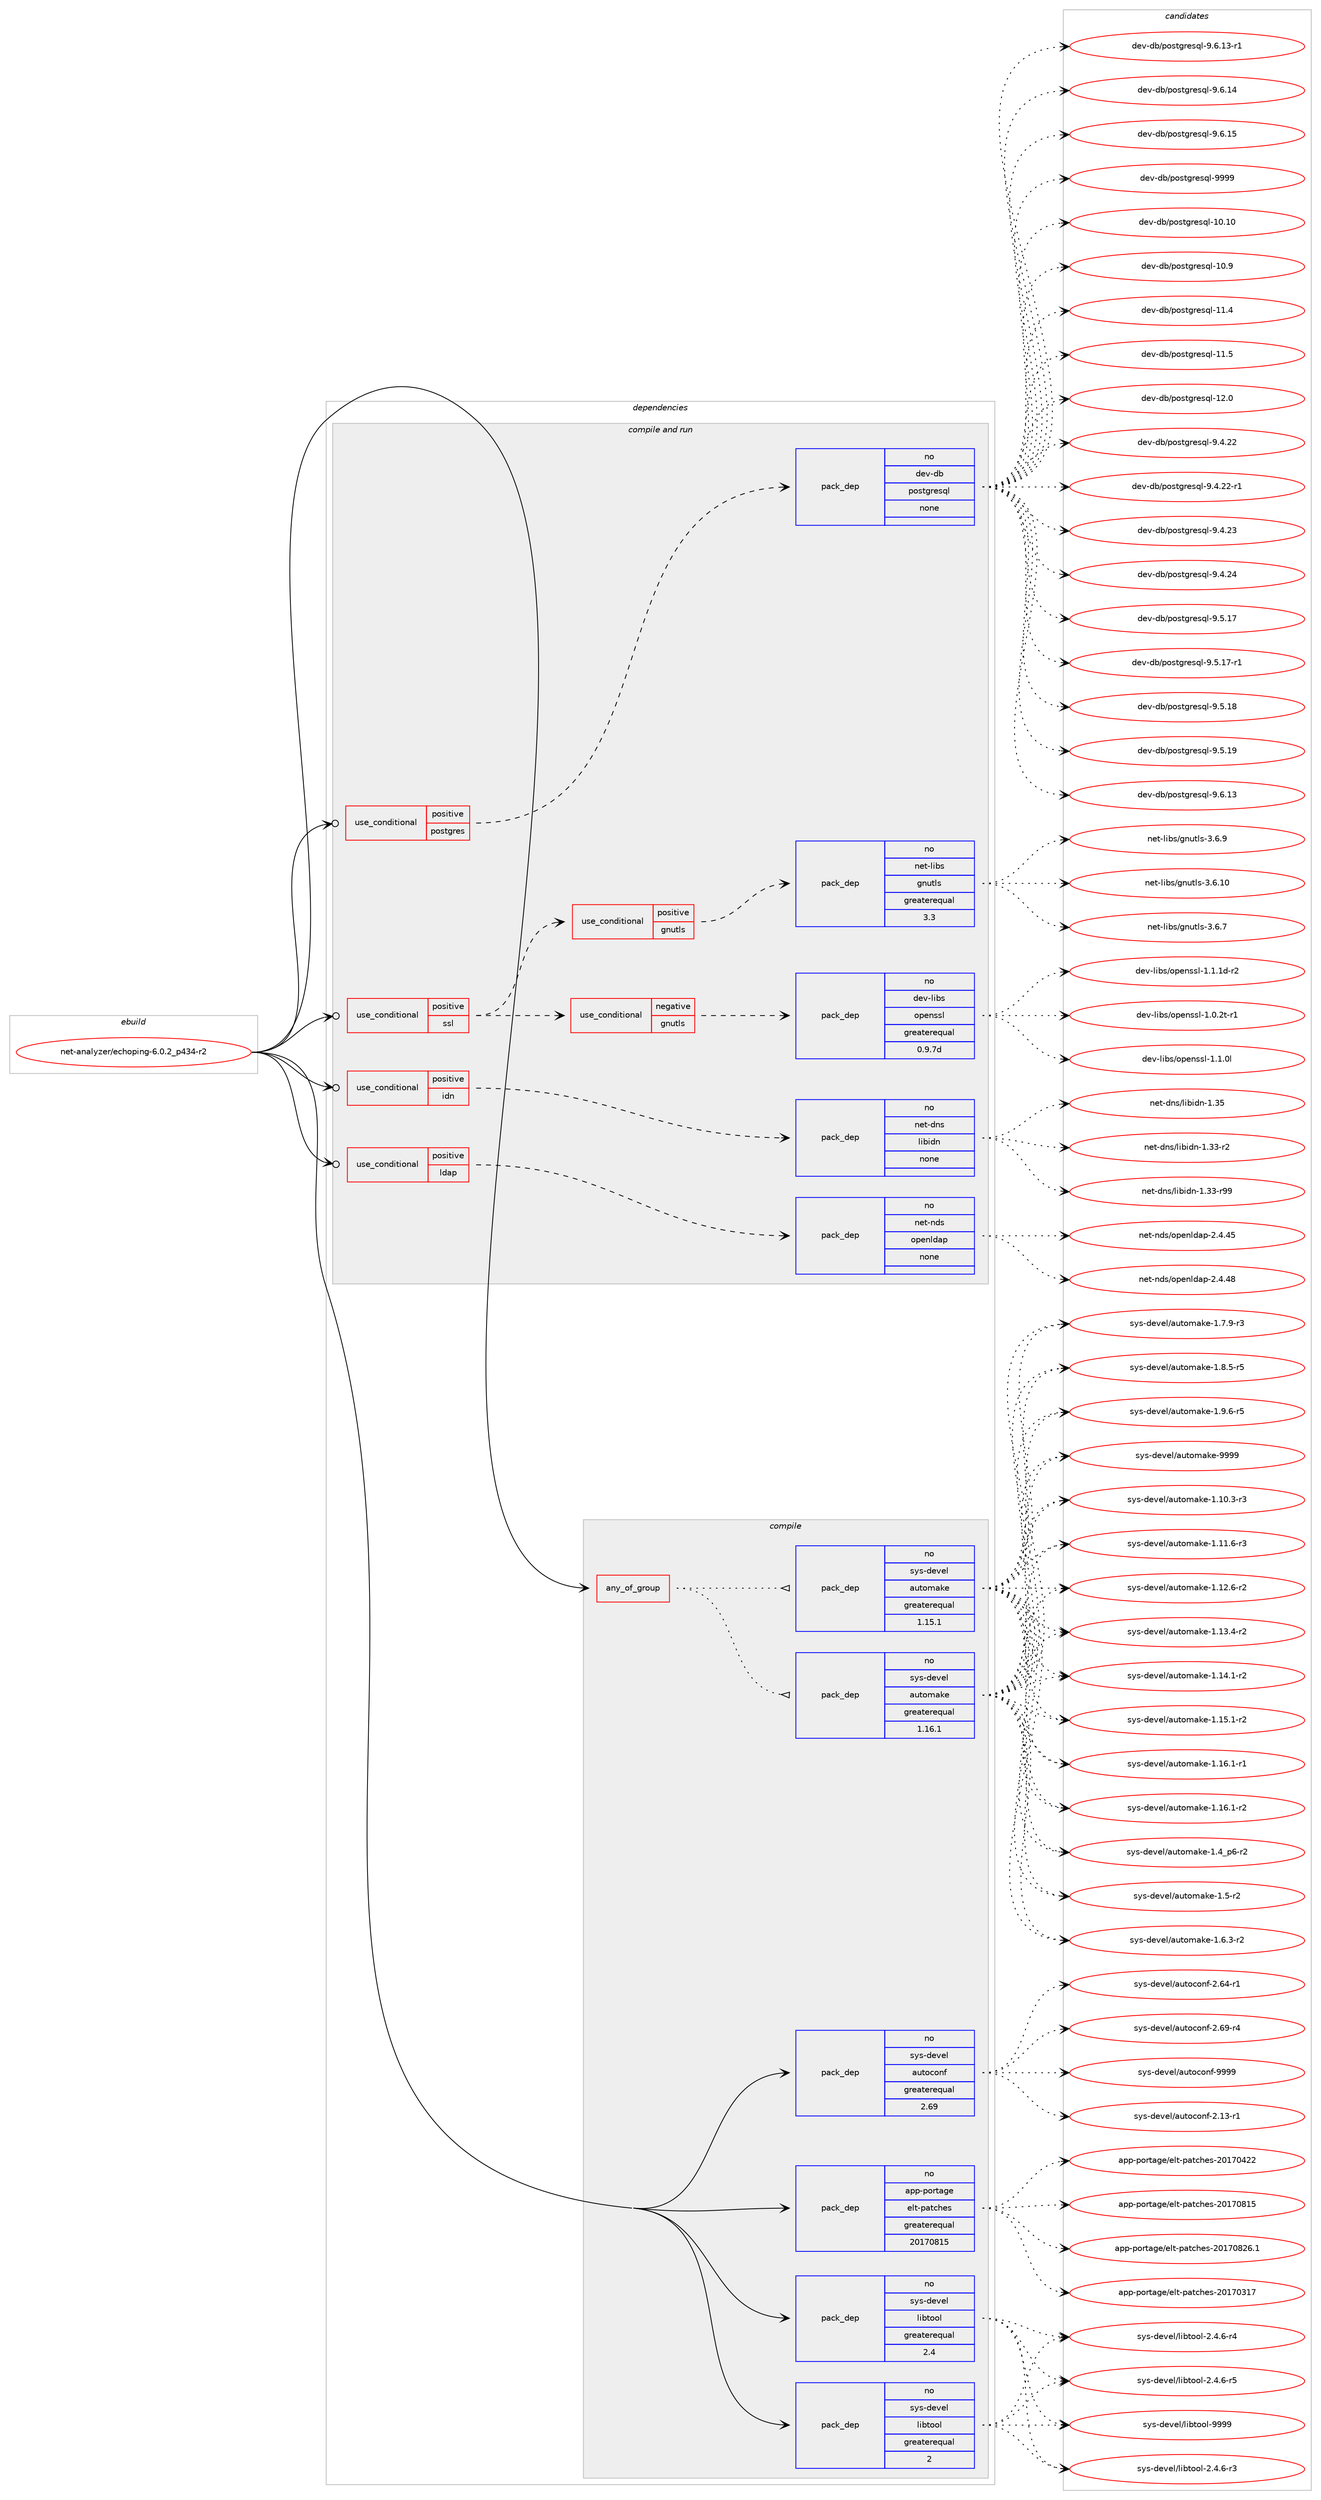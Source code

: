digraph prolog {

# *************
# Graph options
# *************

newrank=true;
concentrate=true;
compound=true;
graph [rankdir=LR,fontname=Helvetica,fontsize=10,ranksep=1.5];#, ranksep=2.5, nodesep=0.2];
edge  [arrowhead=vee];
node  [fontname=Helvetica,fontsize=10];

# **********
# The ebuild
# **********

subgraph cluster_leftcol {
color=gray;
rank=same;
label=<<i>ebuild</i>>;
id [label="net-analyzer/echoping-6.0.2_p434-r2", color=red, width=4, href="../net-analyzer/echoping-6.0.2_p434-r2.svg"];
}

# ****************
# The dependencies
# ****************

subgraph cluster_midcol {
color=gray;
label=<<i>dependencies</i>>;
subgraph cluster_compile {
fillcolor="#eeeeee";
style=filled;
label=<<i>compile</i>>;
subgraph any13710 {
dependency812005 [label=<<TABLE BORDER="0" CELLBORDER="1" CELLSPACING="0" CELLPADDING="4"><TR><TD CELLPADDING="10">any_of_group</TD></TR></TABLE>>, shape=none, color=red];subgraph pack600268 {
dependency812006 [label=<<TABLE BORDER="0" CELLBORDER="1" CELLSPACING="0" CELLPADDING="4" WIDTH="220"><TR><TD ROWSPAN="6" CELLPADDING="30">pack_dep</TD></TR><TR><TD WIDTH="110">no</TD></TR><TR><TD>sys-devel</TD></TR><TR><TD>automake</TD></TR><TR><TD>greaterequal</TD></TR><TR><TD>1.16.1</TD></TR></TABLE>>, shape=none, color=blue];
}
dependency812005:e -> dependency812006:w [weight=20,style="dotted",arrowhead="oinv"];
subgraph pack600269 {
dependency812007 [label=<<TABLE BORDER="0" CELLBORDER="1" CELLSPACING="0" CELLPADDING="4" WIDTH="220"><TR><TD ROWSPAN="6" CELLPADDING="30">pack_dep</TD></TR><TR><TD WIDTH="110">no</TD></TR><TR><TD>sys-devel</TD></TR><TR><TD>automake</TD></TR><TR><TD>greaterequal</TD></TR><TR><TD>1.15.1</TD></TR></TABLE>>, shape=none, color=blue];
}
dependency812005:e -> dependency812007:w [weight=20,style="dotted",arrowhead="oinv"];
}
id:e -> dependency812005:w [weight=20,style="solid",arrowhead="vee"];
subgraph pack600270 {
dependency812008 [label=<<TABLE BORDER="0" CELLBORDER="1" CELLSPACING="0" CELLPADDING="4" WIDTH="220"><TR><TD ROWSPAN="6" CELLPADDING="30">pack_dep</TD></TR><TR><TD WIDTH="110">no</TD></TR><TR><TD>app-portage</TD></TR><TR><TD>elt-patches</TD></TR><TR><TD>greaterequal</TD></TR><TR><TD>20170815</TD></TR></TABLE>>, shape=none, color=blue];
}
id:e -> dependency812008:w [weight=20,style="solid",arrowhead="vee"];
subgraph pack600271 {
dependency812009 [label=<<TABLE BORDER="0" CELLBORDER="1" CELLSPACING="0" CELLPADDING="4" WIDTH="220"><TR><TD ROWSPAN="6" CELLPADDING="30">pack_dep</TD></TR><TR><TD WIDTH="110">no</TD></TR><TR><TD>sys-devel</TD></TR><TR><TD>autoconf</TD></TR><TR><TD>greaterequal</TD></TR><TR><TD>2.69</TD></TR></TABLE>>, shape=none, color=blue];
}
id:e -> dependency812009:w [weight=20,style="solid",arrowhead="vee"];
subgraph pack600272 {
dependency812010 [label=<<TABLE BORDER="0" CELLBORDER="1" CELLSPACING="0" CELLPADDING="4" WIDTH="220"><TR><TD ROWSPAN="6" CELLPADDING="30">pack_dep</TD></TR><TR><TD WIDTH="110">no</TD></TR><TR><TD>sys-devel</TD></TR><TR><TD>libtool</TD></TR><TR><TD>greaterequal</TD></TR><TR><TD>2</TD></TR></TABLE>>, shape=none, color=blue];
}
id:e -> dependency812010:w [weight=20,style="solid",arrowhead="vee"];
subgraph pack600273 {
dependency812011 [label=<<TABLE BORDER="0" CELLBORDER="1" CELLSPACING="0" CELLPADDING="4" WIDTH="220"><TR><TD ROWSPAN="6" CELLPADDING="30">pack_dep</TD></TR><TR><TD WIDTH="110">no</TD></TR><TR><TD>sys-devel</TD></TR><TR><TD>libtool</TD></TR><TR><TD>greaterequal</TD></TR><TR><TD>2.4</TD></TR></TABLE>>, shape=none, color=blue];
}
id:e -> dependency812011:w [weight=20,style="solid",arrowhead="vee"];
}
subgraph cluster_compileandrun {
fillcolor="#eeeeee";
style=filled;
label=<<i>compile and run</i>>;
subgraph cond197577 {
dependency812012 [label=<<TABLE BORDER="0" CELLBORDER="1" CELLSPACING="0" CELLPADDING="4"><TR><TD ROWSPAN="3" CELLPADDING="10">use_conditional</TD></TR><TR><TD>positive</TD></TR><TR><TD>idn</TD></TR></TABLE>>, shape=none, color=red];
subgraph pack600274 {
dependency812013 [label=<<TABLE BORDER="0" CELLBORDER="1" CELLSPACING="0" CELLPADDING="4" WIDTH="220"><TR><TD ROWSPAN="6" CELLPADDING="30">pack_dep</TD></TR><TR><TD WIDTH="110">no</TD></TR><TR><TD>net-dns</TD></TR><TR><TD>libidn</TD></TR><TR><TD>none</TD></TR><TR><TD></TD></TR></TABLE>>, shape=none, color=blue];
}
dependency812012:e -> dependency812013:w [weight=20,style="dashed",arrowhead="vee"];
}
id:e -> dependency812012:w [weight=20,style="solid",arrowhead="odotvee"];
subgraph cond197578 {
dependency812014 [label=<<TABLE BORDER="0" CELLBORDER="1" CELLSPACING="0" CELLPADDING="4"><TR><TD ROWSPAN="3" CELLPADDING="10">use_conditional</TD></TR><TR><TD>positive</TD></TR><TR><TD>ldap</TD></TR></TABLE>>, shape=none, color=red];
subgraph pack600275 {
dependency812015 [label=<<TABLE BORDER="0" CELLBORDER="1" CELLSPACING="0" CELLPADDING="4" WIDTH="220"><TR><TD ROWSPAN="6" CELLPADDING="30">pack_dep</TD></TR><TR><TD WIDTH="110">no</TD></TR><TR><TD>net-nds</TD></TR><TR><TD>openldap</TD></TR><TR><TD>none</TD></TR><TR><TD></TD></TR></TABLE>>, shape=none, color=blue];
}
dependency812014:e -> dependency812015:w [weight=20,style="dashed",arrowhead="vee"];
}
id:e -> dependency812014:w [weight=20,style="solid",arrowhead="odotvee"];
subgraph cond197579 {
dependency812016 [label=<<TABLE BORDER="0" CELLBORDER="1" CELLSPACING="0" CELLPADDING="4"><TR><TD ROWSPAN="3" CELLPADDING="10">use_conditional</TD></TR><TR><TD>positive</TD></TR><TR><TD>postgres</TD></TR></TABLE>>, shape=none, color=red];
subgraph pack600276 {
dependency812017 [label=<<TABLE BORDER="0" CELLBORDER="1" CELLSPACING="0" CELLPADDING="4" WIDTH="220"><TR><TD ROWSPAN="6" CELLPADDING="30">pack_dep</TD></TR><TR><TD WIDTH="110">no</TD></TR><TR><TD>dev-db</TD></TR><TR><TD>postgresql</TD></TR><TR><TD>none</TD></TR><TR><TD></TD></TR></TABLE>>, shape=none, color=blue];
}
dependency812016:e -> dependency812017:w [weight=20,style="dashed",arrowhead="vee"];
}
id:e -> dependency812016:w [weight=20,style="solid",arrowhead="odotvee"];
subgraph cond197580 {
dependency812018 [label=<<TABLE BORDER="0" CELLBORDER="1" CELLSPACING="0" CELLPADDING="4"><TR><TD ROWSPAN="3" CELLPADDING="10">use_conditional</TD></TR><TR><TD>positive</TD></TR><TR><TD>ssl</TD></TR></TABLE>>, shape=none, color=red];
subgraph cond197581 {
dependency812019 [label=<<TABLE BORDER="0" CELLBORDER="1" CELLSPACING="0" CELLPADDING="4"><TR><TD ROWSPAN="3" CELLPADDING="10">use_conditional</TD></TR><TR><TD>positive</TD></TR><TR><TD>gnutls</TD></TR></TABLE>>, shape=none, color=red];
subgraph pack600277 {
dependency812020 [label=<<TABLE BORDER="0" CELLBORDER="1" CELLSPACING="0" CELLPADDING="4" WIDTH="220"><TR><TD ROWSPAN="6" CELLPADDING="30">pack_dep</TD></TR><TR><TD WIDTH="110">no</TD></TR><TR><TD>net-libs</TD></TR><TR><TD>gnutls</TD></TR><TR><TD>greaterequal</TD></TR><TR><TD>3.3</TD></TR></TABLE>>, shape=none, color=blue];
}
dependency812019:e -> dependency812020:w [weight=20,style="dashed",arrowhead="vee"];
}
dependency812018:e -> dependency812019:w [weight=20,style="dashed",arrowhead="vee"];
subgraph cond197582 {
dependency812021 [label=<<TABLE BORDER="0" CELLBORDER="1" CELLSPACING="0" CELLPADDING="4"><TR><TD ROWSPAN="3" CELLPADDING="10">use_conditional</TD></TR><TR><TD>negative</TD></TR><TR><TD>gnutls</TD></TR></TABLE>>, shape=none, color=red];
subgraph pack600278 {
dependency812022 [label=<<TABLE BORDER="0" CELLBORDER="1" CELLSPACING="0" CELLPADDING="4" WIDTH="220"><TR><TD ROWSPAN="6" CELLPADDING="30">pack_dep</TD></TR><TR><TD WIDTH="110">no</TD></TR><TR><TD>dev-libs</TD></TR><TR><TD>openssl</TD></TR><TR><TD>greaterequal</TD></TR><TR><TD>0.9.7d</TD></TR></TABLE>>, shape=none, color=blue];
}
dependency812021:e -> dependency812022:w [weight=20,style="dashed",arrowhead="vee"];
}
dependency812018:e -> dependency812021:w [weight=20,style="dashed",arrowhead="vee"];
}
id:e -> dependency812018:w [weight=20,style="solid",arrowhead="odotvee"];
}
subgraph cluster_run {
fillcolor="#eeeeee";
style=filled;
label=<<i>run</i>>;
}
}

# **************
# The candidates
# **************

subgraph cluster_choices {
rank=same;
color=gray;
label=<<i>candidates</i>>;

subgraph choice600268 {
color=black;
nodesep=1;
choice11512111545100101118101108479711711611110997107101454946494846514511451 [label="sys-devel/automake-1.10.3-r3", color=red, width=4,href="../sys-devel/automake-1.10.3-r3.svg"];
choice11512111545100101118101108479711711611110997107101454946494946544511451 [label="sys-devel/automake-1.11.6-r3", color=red, width=4,href="../sys-devel/automake-1.11.6-r3.svg"];
choice11512111545100101118101108479711711611110997107101454946495046544511450 [label="sys-devel/automake-1.12.6-r2", color=red, width=4,href="../sys-devel/automake-1.12.6-r2.svg"];
choice11512111545100101118101108479711711611110997107101454946495146524511450 [label="sys-devel/automake-1.13.4-r2", color=red, width=4,href="../sys-devel/automake-1.13.4-r2.svg"];
choice11512111545100101118101108479711711611110997107101454946495246494511450 [label="sys-devel/automake-1.14.1-r2", color=red, width=4,href="../sys-devel/automake-1.14.1-r2.svg"];
choice11512111545100101118101108479711711611110997107101454946495346494511450 [label="sys-devel/automake-1.15.1-r2", color=red, width=4,href="../sys-devel/automake-1.15.1-r2.svg"];
choice11512111545100101118101108479711711611110997107101454946495446494511449 [label="sys-devel/automake-1.16.1-r1", color=red, width=4,href="../sys-devel/automake-1.16.1-r1.svg"];
choice11512111545100101118101108479711711611110997107101454946495446494511450 [label="sys-devel/automake-1.16.1-r2", color=red, width=4,href="../sys-devel/automake-1.16.1-r2.svg"];
choice115121115451001011181011084797117116111109971071014549465295112544511450 [label="sys-devel/automake-1.4_p6-r2", color=red, width=4,href="../sys-devel/automake-1.4_p6-r2.svg"];
choice11512111545100101118101108479711711611110997107101454946534511450 [label="sys-devel/automake-1.5-r2", color=red, width=4,href="../sys-devel/automake-1.5-r2.svg"];
choice115121115451001011181011084797117116111109971071014549465446514511450 [label="sys-devel/automake-1.6.3-r2", color=red, width=4,href="../sys-devel/automake-1.6.3-r2.svg"];
choice115121115451001011181011084797117116111109971071014549465546574511451 [label="sys-devel/automake-1.7.9-r3", color=red, width=4,href="../sys-devel/automake-1.7.9-r3.svg"];
choice115121115451001011181011084797117116111109971071014549465646534511453 [label="sys-devel/automake-1.8.5-r5", color=red, width=4,href="../sys-devel/automake-1.8.5-r5.svg"];
choice115121115451001011181011084797117116111109971071014549465746544511453 [label="sys-devel/automake-1.9.6-r5", color=red, width=4,href="../sys-devel/automake-1.9.6-r5.svg"];
choice115121115451001011181011084797117116111109971071014557575757 [label="sys-devel/automake-9999", color=red, width=4,href="../sys-devel/automake-9999.svg"];
dependency812006:e -> choice11512111545100101118101108479711711611110997107101454946494846514511451:w [style=dotted,weight="100"];
dependency812006:e -> choice11512111545100101118101108479711711611110997107101454946494946544511451:w [style=dotted,weight="100"];
dependency812006:e -> choice11512111545100101118101108479711711611110997107101454946495046544511450:w [style=dotted,weight="100"];
dependency812006:e -> choice11512111545100101118101108479711711611110997107101454946495146524511450:w [style=dotted,weight="100"];
dependency812006:e -> choice11512111545100101118101108479711711611110997107101454946495246494511450:w [style=dotted,weight="100"];
dependency812006:e -> choice11512111545100101118101108479711711611110997107101454946495346494511450:w [style=dotted,weight="100"];
dependency812006:e -> choice11512111545100101118101108479711711611110997107101454946495446494511449:w [style=dotted,weight="100"];
dependency812006:e -> choice11512111545100101118101108479711711611110997107101454946495446494511450:w [style=dotted,weight="100"];
dependency812006:e -> choice115121115451001011181011084797117116111109971071014549465295112544511450:w [style=dotted,weight="100"];
dependency812006:e -> choice11512111545100101118101108479711711611110997107101454946534511450:w [style=dotted,weight="100"];
dependency812006:e -> choice115121115451001011181011084797117116111109971071014549465446514511450:w [style=dotted,weight="100"];
dependency812006:e -> choice115121115451001011181011084797117116111109971071014549465546574511451:w [style=dotted,weight="100"];
dependency812006:e -> choice115121115451001011181011084797117116111109971071014549465646534511453:w [style=dotted,weight="100"];
dependency812006:e -> choice115121115451001011181011084797117116111109971071014549465746544511453:w [style=dotted,weight="100"];
dependency812006:e -> choice115121115451001011181011084797117116111109971071014557575757:w [style=dotted,weight="100"];
}
subgraph choice600269 {
color=black;
nodesep=1;
choice11512111545100101118101108479711711611110997107101454946494846514511451 [label="sys-devel/automake-1.10.3-r3", color=red, width=4,href="../sys-devel/automake-1.10.3-r3.svg"];
choice11512111545100101118101108479711711611110997107101454946494946544511451 [label="sys-devel/automake-1.11.6-r3", color=red, width=4,href="../sys-devel/automake-1.11.6-r3.svg"];
choice11512111545100101118101108479711711611110997107101454946495046544511450 [label="sys-devel/automake-1.12.6-r2", color=red, width=4,href="../sys-devel/automake-1.12.6-r2.svg"];
choice11512111545100101118101108479711711611110997107101454946495146524511450 [label="sys-devel/automake-1.13.4-r2", color=red, width=4,href="../sys-devel/automake-1.13.4-r2.svg"];
choice11512111545100101118101108479711711611110997107101454946495246494511450 [label="sys-devel/automake-1.14.1-r2", color=red, width=4,href="../sys-devel/automake-1.14.1-r2.svg"];
choice11512111545100101118101108479711711611110997107101454946495346494511450 [label="sys-devel/automake-1.15.1-r2", color=red, width=4,href="../sys-devel/automake-1.15.1-r2.svg"];
choice11512111545100101118101108479711711611110997107101454946495446494511449 [label="sys-devel/automake-1.16.1-r1", color=red, width=4,href="../sys-devel/automake-1.16.1-r1.svg"];
choice11512111545100101118101108479711711611110997107101454946495446494511450 [label="sys-devel/automake-1.16.1-r2", color=red, width=4,href="../sys-devel/automake-1.16.1-r2.svg"];
choice115121115451001011181011084797117116111109971071014549465295112544511450 [label="sys-devel/automake-1.4_p6-r2", color=red, width=4,href="../sys-devel/automake-1.4_p6-r2.svg"];
choice11512111545100101118101108479711711611110997107101454946534511450 [label="sys-devel/automake-1.5-r2", color=red, width=4,href="../sys-devel/automake-1.5-r2.svg"];
choice115121115451001011181011084797117116111109971071014549465446514511450 [label="sys-devel/automake-1.6.3-r2", color=red, width=4,href="../sys-devel/automake-1.6.3-r2.svg"];
choice115121115451001011181011084797117116111109971071014549465546574511451 [label="sys-devel/automake-1.7.9-r3", color=red, width=4,href="../sys-devel/automake-1.7.9-r3.svg"];
choice115121115451001011181011084797117116111109971071014549465646534511453 [label="sys-devel/automake-1.8.5-r5", color=red, width=4,href="../sys-devel/automake-1.8.5-r5.svg"];
choice115121115451001011181011084797117116111109971071014549465746544511453 [label="sys-devel/automake-1.9.6-r5", color=red, width=4,href="../sys-devel/automake-1.9.6-r5.svg"];
choice115121115451001011181011084797117116111109971071014557575757 [label="sys-devel/automake-9999", color=red, width=4,href="../sys-devel/automake-9999.svg"];
dependency812007:e -> choice11512111545100101118101108479711711611110997107101454946494846514511451:w [style=dotted,weight="100"];
dependency812007:e -> choice11512111545100101118101108479711711611110997107101454946494946544511451:w [style=dotted,weight="100"];
dependency812007:e -> choice11512111545100101118101108479711711611110997107101454946495046544511450:w [style=dotted,weight="100"];
dependency812007:e -> choice11512111545100101118101108479711711611110997107101454946495146524511450:w [style=dotted,weight="100"];
dependency812007:e -> choice11512111545100101118101108479711711611110997107101454946495246494511450:w [style=dotted,weight="100"];
dependency812007:e -> choice11512111545100101118101108479711711611110997107101454946495346494511450:w [style=dotted,weight="100"];
dependency812007:e -> choice11512111545100101118101108479711711611110997107101454946495446494511449:w [style=dotted,weight="100"];
dependency812007:e -> choice11512111545100101118101108479711711611110997107101454946495446494511450:w [style=dotted,weight="100"];
dependency812007:e -> choice115121115451001011181011084797117116111109971071014549465295112544511450:w [style=dotted,weight="100"];
dependency812007:e -> choice11512111545100101118101108479711711611110997107101454946534511450:w [style=dotted,weight="100"];
dependency812007:e -> choice115121115451001011181011084797117116111109971071014549465446514511450:w [style=dotted,weight="100"];
dependency812007:e -> choice115121115451001011181011084797117116111109971071014549465546574511451:w [style=dotted,weight="100"];
dependency812007:e -> choice115121115451001011181011084797117116111109971071014549465646534511453:w [style=dotted,weight="100"];
dependency812007:e -> choice115121115451001011181011084797117116111109971071014549465746544511453:w [style=dotted,weight="100"];
dependency812007:e -> choice115121115451001011181011084797117116111109971071014557575757:w [style=dotted,weight="100"];
}
subgraph choice600270 {
color=black;
nodesep=1;
choice97112112451121111141169710310147101108116451129711699104101115455048495548514955 [label="app-portage/elt-patches-20170317", color=red, width=4,href="../app-portage/elt-patches-20170317.svg"];
choice97112112451121111141169710310147101108116451129711699104101115455048495548525050 [label="app-portage/elt-patches-20170422", color=red, width=4,href="../app-portage/elt-patches-20170422.svg"];
choice97112112451121111141169710310147101108116451129711699104101115455048495548564953 [label="app-portage/elt-patches-20170815", color=red, width=4,href="../app-portage/elt-patches-20170815.svg"];
choice971121124511211111411697103101471011081164511297116991041011154550484955485650544649 [label="app-portage/elt-patches-20170826.1", color=red, width=4,href="../app-portage/elt-patches-20170826.1.svg"];
dependency812008:e -> choice97112112451121111141169710310147101108116451129711699104101115455048495548514955:w [style=dotted,weight="100"];
dependency812008:e -> choice97112112451121111141169710310147101108116451129711699104101115455048495548525050:w [style=dotted,weight="100"];
dependency812008:e -> choice97112112451121111141169710310147101108116451129711699104101115455048495548564953:w [style=dotted,weight="100"];
dependency812008:e -> choice971121124511211111411697103101471011081164511297116991041011154550484955485650544649:w [style=dotted,weight="100"];
}
subgraph choice600271 {
color=black;
nodesep=1;
choice1151211154510010111810110847971171161119911111010245504649514511449 [label="sys-devel/autoconf-2.13-r1", color=red, width=4,href="../sys-devel/autoconf-2.13-r1.svg"];
choice1151211154510010111810110847971171161119911111010245504654524511449 [label="sys-devel/autoconf-2.64-r1", color=red, width=4,href="../sys-devel/autoconf-2.64-r1.svg"];
choice1151211154510010111810110847971171161119911111010245504654574511452 [label="sys-devel/autoconf-2.69-r4", color=red, width=4,href="../sys-devel/autoconf-2.69-r4.svg"];
choice115121115451001011181011084797117116111991111101024557575757 [label="sys-devel/autoconf-9999", color=red, width=4,href="../sys-devel/autoconf-9999.svg"];
dependency812009:e -> choice1151211154510010111810110847971171161119911111010245504649514511449:w [style=dotted,weight="100"];
dependency812009:e -> choice1151211154510010111810110847971171161119911111010245504654524511449:w [style=dotted,weight="100"];
dependency812009:e -> choice1151211154510010111810110847971171161119911111010245504654574511452:w [style=dotted,weight="100"];
dependency812009:e -> choice115121115451001011181011084797117116111991111101024557575757:w [style=dotted,weight="100"];
}
subgraph choice600272 {
color=black;
nodesep=1;
choice1151211154510010111810110847108105981161111111084550465246544511451 [label="sys-devel/libtool-2.4.6-r3", color=red, width=4,href="../sys-devel/libtool-2.4.6-r3.svg"];
choice1151211154510010111810110847108105981161111111084550465246544511452 [label="sys-devel/libtool-2.4.6-r4", color=red, width=4,href="../sys-devel/libtool-2.4.6-r4.svg"];
choice1151211154510010111810110847108105981161111111084550465246544511453 [label="sys-devel/libtool-2.4.6-r5", color=red, width=4,href="../sys-devel/libtool-2.4.6-r5.svg"];
choice1151211154510010111810110847108105981161111111084557575757 [label="sys-devel/libtool-9999", color=red, width=4,href="../sys-devel/libtool-9999.svg"];
dependency812010:e -> choice1151211154510010111810110847108105981161111111084550465246544511451:w [style=dotted,weight="100"];
dependency812010:e -> choice1151211154510010111810110847108105981161111111084550465246544511452:w [style=dotted,weight="100"];
dependency812010:e -> choice1151211154510010111810110847108105981161111111084550465246544511453:w [style=dotted,weight="100"];
dependency812010:e -> choice1151211154510010111810110847108105981161111111084557575757:w [style=dotted,weight="100"];
}
subgraph choice600273 {
color=black;
nodesep=1;
choice1151211154510010111810110847108105981161111111084550465246544511451 [label="sys-devel/libtool-2.4.6-r3", color=red, width=4,href="../sys-devel/libtool-2.4.6-r3.svg"];
choice1151211154510010111810110847108105981161111111084550465246544511452 [label="sys-devel/libtool-2.4.6-r4", color=red, width=4,href="../sys-devel/libtool-2.4.6-r4.svg"];
choice1151211154510010111810110847108105981161111111084550465246544511453 [label="sys-devel/libtool-2.4.6-r5", color=red, width=4,href="../sys-devel/libtool-2.4.6-r5.svg"];
choice1151211154510010111810110847108105981161111111084557575757 [label="sys-devel/libtool-9999", color=red, width=4,href="../sys-devel/libtool-9999.svg"];
dependency812011:e -> choice1151211154510010111810110847108105981161111111084550465246544511451:w [style=dotted,weight="100"];
dependency812011:e -> choice1151211154510010111810110847108105981161111111084550465246544511452:w [style=dotted,weight="100"];
dependency812011:e -> choice1151211154510010111810110847108105981161111111084550465246544511453:w [style=dotted,weight="100"];
dependency812011:e -> choice1151211154510010111810110847108105981161111111084557575757:w [style=dotted,weight="100"];
}
subgraph choice600274 {
color=black;
nodesep=1;
choice11010111645100110115471081059810510011045494651514511450 [label="net-dns/libidn-1.33-r2", color=red, width=4,href="../net-dns/libidn-1.33-r2.svg"];
choice1101011164510011011547108105981051001104549465151451145757 [label="net-dns/libidn-1.33-r99", color=red, width=4,href="../net-dns/libidn-1.33-r99.svg"];
choice1101011164510011011547108105981051001104549465153 [label="net-dns/libidn-1.35", color=red, width=4,href="../net-dns/libidn-1.35.svg"];
dependency812013:e -> choice11010111645100110115471081059810510011045494651514511450:w [style=dotted,weight="100"];
dependency812013:e -> choice1101011164510011011547108105981051001104549465151451145757:w [style=dotted,weight="100"];
dependency812013:e -> choice1101011164510011011547108105981051001104549465153:w [style=dotted,weight="100"];
}
subgraph choice600275 {
color=black;
nodesep=1;
choice11010111645110100115471111121011101081009711245504652465253 [label="net-nds/openldap-2.4.45", color=red, width=4,href="../net-nds/openldap-2.4.45.svg"];
choice11010111645110100115471111121011101081009711245504652465256 [label="net-nds/openldap-2.4.48", color=red, width=4,href="../net-nds/openldap-2.4.48.svg"];
dependency812015:e -> choice11010111645110100115471111121011101081009711245504652465253:w [style=dotted,weight="100"];
dependency812015:e -> choice11010111645110100115471111121011101081009711245504652465256:w [style=dotted,weight="100"];
}
subgraph choice600276 {
color=black;
nodesep=1;
choice100101118451009847112111115116103114101115113108454948464948 [label="dev-db/postgresql-10.10", color=red, width=4,href="../dev-db/postgresql-10.10.svg"];
choice1001011184510098471121111151161031141011151131084549484657 [label="dev-db/postgresql-10.9", color=red, width=4,href="../dev-db/postgresql-10.9.svg"];
choice1001011184510098471121111151161031141011151131084549494652 [label="dev-db/postgresql-11.4", color=red, width=4,href="../dev-db/postgresql-11.4.svg"];
choice1001011184510098471121111151161031141011151131084549494653 [label="dev-db/postgresql-11.5", color=red, width=4,href="../dev-db/postgresql-11.5.svg"];
choice1001011184510098471121111151161031141011151131084549504648 [label="dev-db/postgresql-12.0", color=red, width=4,href="../dev-db/postgresql-12.0.svg"];
choice10010111845100984711211111511610311410111511310845574652465050 [label="dev-db/postgresql-9.4.22", color=red, width=4,href="../dev-db/postgresql-9.4.22.svg"];
choice100101118451009847112111115116103114101115113108455746524650504511449 [label="dev-db/postgresql-9.4.22-r1", color=red, width=4,href="../dev-db/postgresql-9.4.22-r1.svg"];
choice10010111845100984711211111511610311410111511310845574652465051 [label="dev-db/postgresql-9.4.23", color=red, width=4,href="../dev-db/postgresql-9.4.23.svg"];
choice10010111845100984711211111511610311410111511310845574652465052 [label="dev-db/postgresql-9.4.24", color=red, width=4,href="../dev-db/postgresql-9.4.24.svg"];
choice10010111845100984711211111511610311410111511310845574653464955 [label="dev-db/postgresql-9.5.17", color=red, width=4,href="../dev-db/postgresql-9.5.17.svg"];
choice100101118451009847112111115116103114101115113108455746534649554511449 [label="dev-db/postgresql-9.5.17-r1", color=red, width=4,href="../dev-db/postgresql-9.5.17-r1.svg"];
choice10010111845100984711211111511610311410111511310845574653464956 [label="dev-db/postgresql-9.5.18", color=red, width=4,href="../dev-db/postgresql-9.5.18.svg"];
choice10010111845100984711211111511610311410111511310845574653464957 [label="dev-db/postgresql-9.5.19", color=red, width=4,href="../dev-db/postgresql-9.5.19.svg"];
choice10010111845100984711211111511610311410111511310845574654464951 [label="dev-db/postgresql-9.6.13", color=red, width=4,href="../dev-db/postgresql-9.6.13.svg"];
choice100101118451009847112111115116103114101115113108455746544649514511449 [label="dev-db/postgresql-9.6.13-r1", color=red, width=4,href="../dev-db/postgresql-9.6.13-r1.svg"];
choice10010111845100984711211111511610311410111511310845574654464952 [label="dev-db/postgresql-9.6.14", color=red, width=4,href="../dev-db/postgresql-9.6.14.svg"];
choice10010111845100984711211111511610311410111511310845574654464953 [label="dev-db/postgresql-9.6.15", color=red, width=4,href="../dev-db/postgresql-9.6.15.svg"];
choice1001011184510098471121111151161031141011151131084557575757 [label="dev-db/postgresql-9999", color=red, width=4,href="../dev-db/postgresql-9999.svg"];
dependency812017:e -> choice100101118451009847112111115116103114101115113108454948464948:w [style=dotted,weight="100"];
dependency812017:e -> choice1001011184510098471121111151161031141011151131084549484657:w [style=dotted,weight="100"];
dependency812017:e -> choice1001011184510098471121111151161031141011151131084549494652:w [style=dotted,weight="100"];
dependency812017:e -> choice1001011184510098471121111151161031141011151131084549494653:w [style=dotted,weight="100"];
dependency812017:e -> choice1001011184510098471121111151161031141011151131084549504648:w [style=dotted,weight="100"];
dependency812017:e -> choice10010111845100984711211111511610311410111511310845574652465050:w [style=dotted,weight="100"];
dependency812017:e -> choice100101118451009847112111115116103114101115113108455746524650504511449:w [style=dotted,weight="100"];
dependency812017:e -> choice10010111845100984711211111511610311410111511310845574652465051:w [style=dotted,weight="100"];
dependency812017:e -> choice10010111845100984711211111511610311410111511310845574652465052:w [style=dotted,weight="100"];
dependency812017:e -> choice10010111845100984711211111511610311410111511310845574653464955:w [style=dotted,weight="100"];
dependency812017:e -> choice100101118451009847112111115116103114101115113108455746534649554511449:w [style=dotted,weight="100"];
dependency812017:e -> choice10010111845100984711211111511610311410111511310845574653464956:w [style=dotted,weight="100"];
dependency812017:e -> choice10010111845100984711211111511610311410111511310845574653464957:w [style=dotted,weight="100"];
dependency812017:e -> choice10010111845100984711211111511610311410111511310845574654464951:w [style=dotted,weight="100"];
dependency812017:e -> choice100101118451009847112111115116103114101115113108455746544649514511449:w [style=dotted,weight="100"];
dependency812017:e -> choice10010111845100984711211111511610311410111511310845574654464952:w [style=dotted,weight="100"];
dependency812017:e -> choice10010111845100984711211111511610311410111511310845574654464953:w [style=dotted,weight="100"];
dependency812017:e -> choice1001011184510098471121111151161031141011151131084557575757:w [style=dotted,weight="100"];
}
subgraph choice600277 {
color=black;
nodesep=1;
choice11010111645108105981154710311011711610811545514654464948 [label="net-libs/gnutls-3.6.10", color=red, width=4,href="../net-libs/gnutls-3.6.10.svg"];
choice110101116451081059811547103110117116108115455146544655 [label="net-libs/gnutls-3.6.7", color=red, width=4,href="../net-libs/gnutls-3.6.7.svg"];
choice110101116451081059811547103110117116108115455146544657 [label="net-libs/gnutls-3.6.9", color=red, width=4,href="../net-libs/gnutls-3.6.9.svg"];
dependency812020:e -> choice11010111645108105981154710311011711610811545514654464948:w [style=dotted,weight="100"];
dependency812020:e -> choice110101116451081059811547103110117116108115455146544655:w [style=dotted,weight="100"];
dependency812020:e -> choice110101116451081059811547103110117116108115455146544657:w [style=dotted,weight="100"];
}
subgraph choice600278 {
color=black;
nodesep=1;
choice1001011184510810598115471111121011101151151084549464846501164511449 [label="dev-libs/openssl-1.0.2t-r1", color=red, width=4,href="../dev-libs/openssl-1.0.2t-r1.svg"];
choice100101118451081059811547111112101110115115108454946494648108 [label="dev-libs/openssl-1.1.0l", color=red, width=4,href="../dev-libs/openssl-1.1.0l.svg"];
choice1001011184510810598115471111121011101151151084549464946491004511450 [label="dev-libs/openssl-1.1.1d-r2", color=red, width=4,href="../dev-libs/openssl-1.1.1d-r2.svg"];
dependency812022:e -> choice1001011184510810598115471111121011101151151084549464846501164511449:w [style=dotted,weight="100"];
dependency812022:e -> choice100101118451081059811547111112101110115115108454946494648108:w [style=dotted,weight="100"];
dependency812022:e -> choice1001011184510810598115471111121011101151151084549464946491004511450:w [style=dotted,weight="100"];
}
}

}
